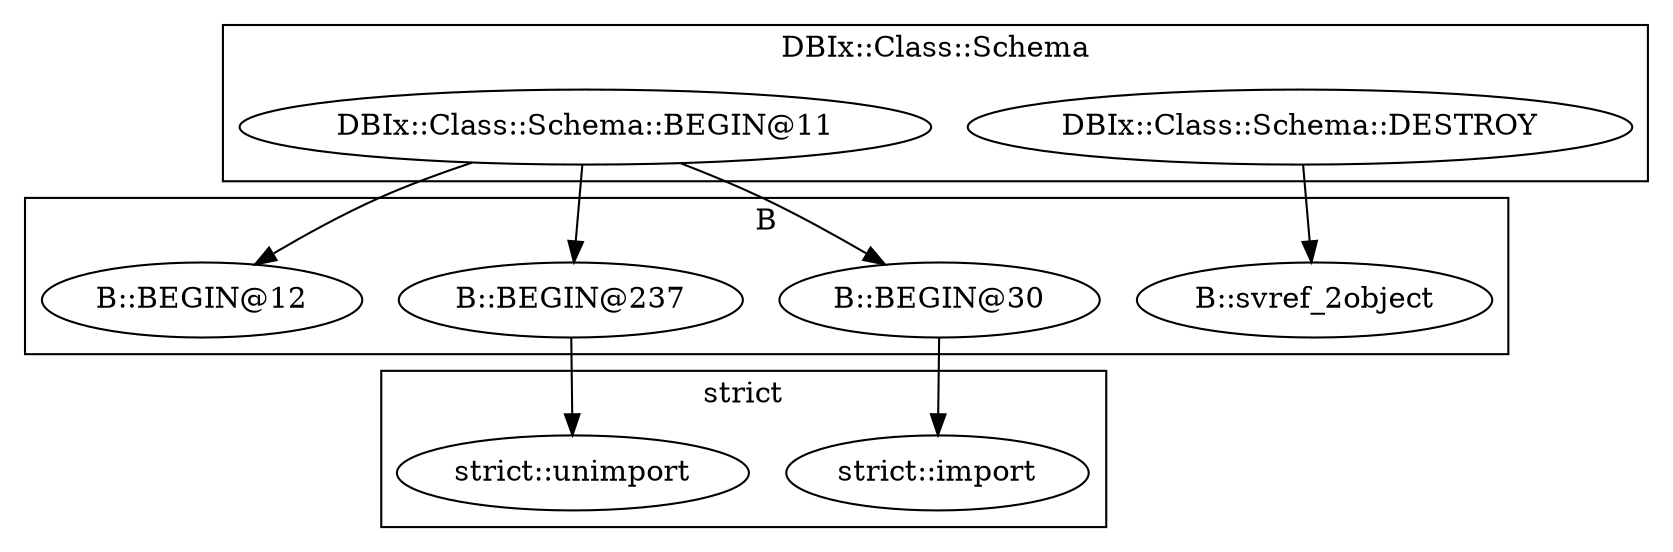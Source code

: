 digraph {
graph [overlap=false]
subgraph cluster_strict {
	label="strict";
	"strict::import";
	"strict::unimport";
}
subgraph cluster_DBIx_Class_Schema {
	label="DBIx::Class::Schema";
	"DBIx::Class::Schema::DESTROY";
	"DBIx::Class::Schema::BEGIN@11";
}
subgraph cluster_B {
	label="B";
	"B::BEGIN@30";
	"B::BEGIN@237";
	"B::svref_2object";
	"B::BEGIN@12";
}
"DBIx::Class::Schema::BEGIN@11" -> "B::BEGIN@237";
"DBIx::Class::Schema::BEGIN@11" -> "B::BEGIN@12";
"B::BEGIN@237" -> "strict::unimport";
"DBIx::Class::Schema::BEGIN@11" -> "B::BEGIN@30";
"DBIx::Class::Schema::DESTROY" -> "B::svref_2object";
"B::BEGIN@30" -> "strict::import";
}
